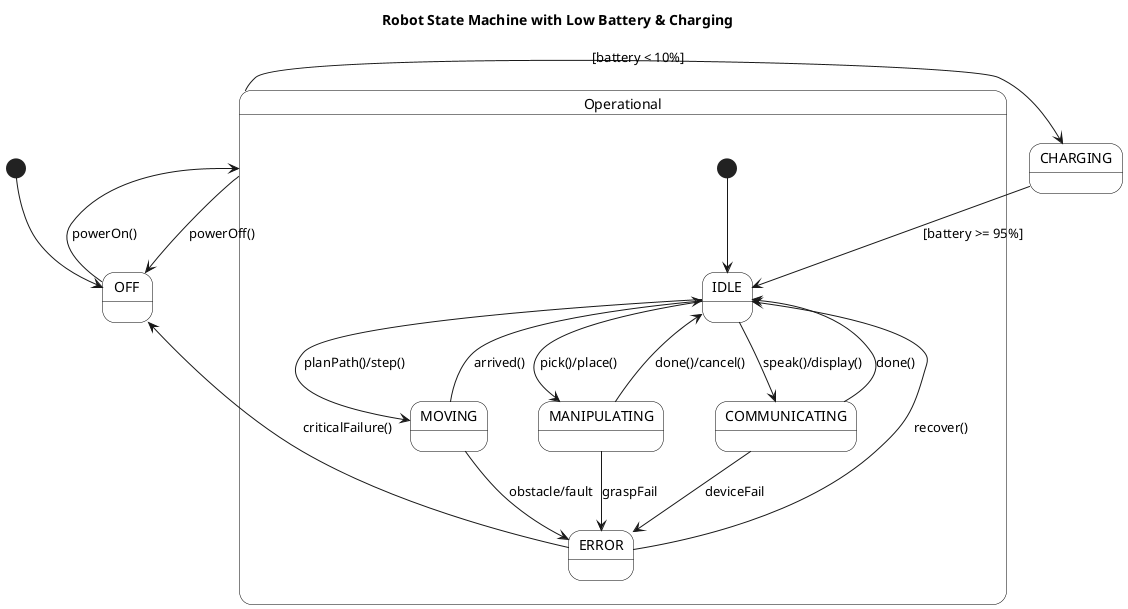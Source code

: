 @startuml
title Robot State Machine with Low Battery & Charging
skinparam shadowing false
skinparam state {
  BackgroundColor White
  BorderColor Black
}

[*] --> OFF
OFF --> Operational : powerOn()
Operational --> OFF : powerOff()

state Operational {
  [*] --> IDLE
  IDLE --> MOVING : planPath()/step()
  MOVING --> IDLE : arrived()
  IDLE --> MANIPULATING : pick()/place()
  MANIPULATING --> IDLE : done()/cancel()
  IDLE --> COMMUNICATING : speak()/display()
  COMMUNICATING --> IDLE : done()
  MOVING --> ERROR : obstacle/fault
  MANIPULATING --> ERROR : graspFail
  COMMUNICATING --> ERROR : deviceFail
}

Operational --> CHARGING : [battery < 10%]
state CHARGING
CHARGING --> IDLE : [battery >= 95%]
state ERROR
ERROR --> IDLE : recover()
ERROR --> OFF  : criticalFailure()
@enduml
